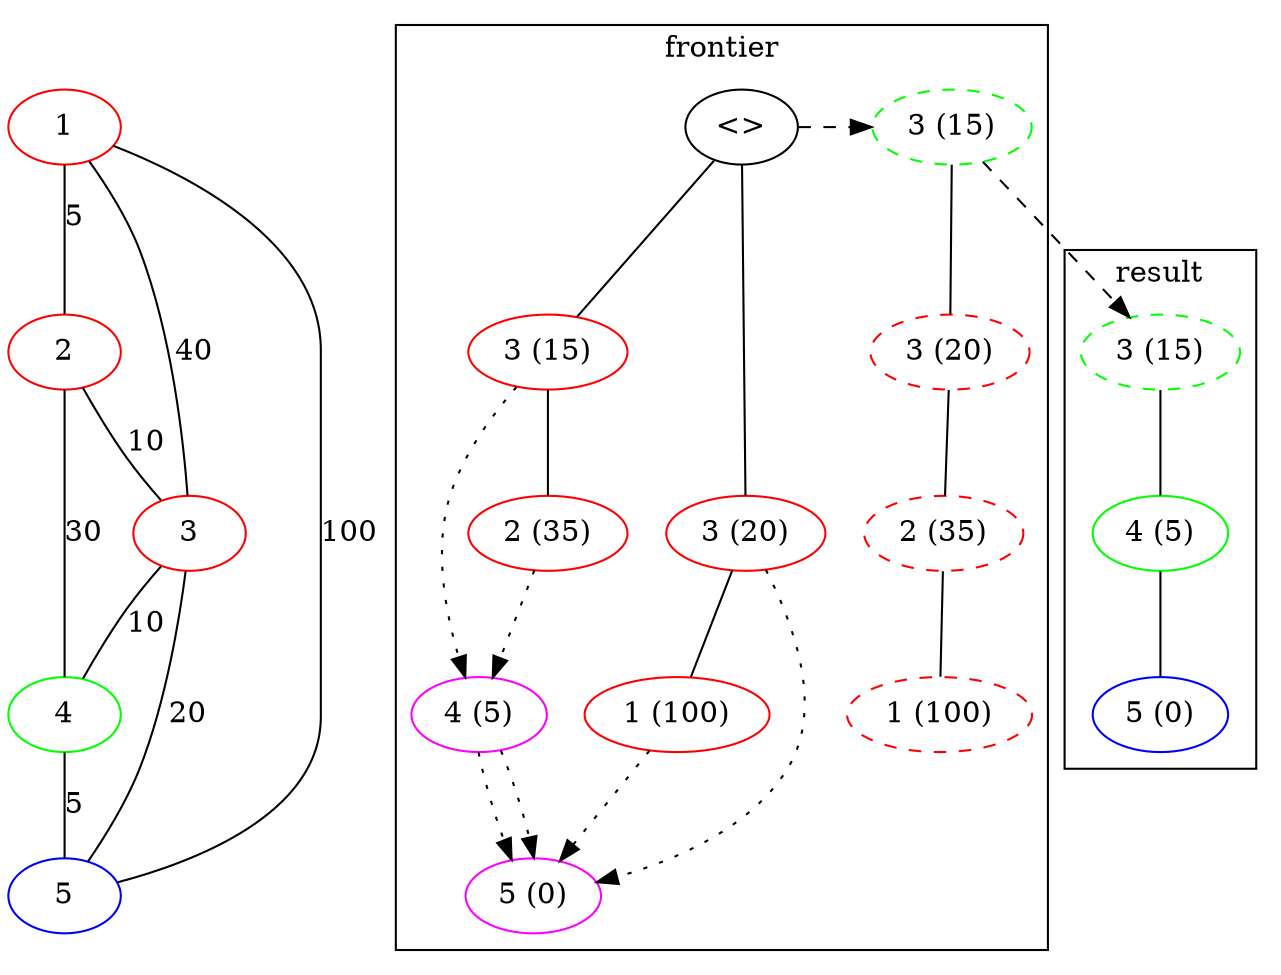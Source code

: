 graph {
    subgraph {
        d1[label=1,color=red]
        d2[label=2,color=red]
        d3[label=3,color=red]
        d4[label=4,color=green]
        d5[label=5,color=blue]
        edge[weight=95,label=5];
        d1 -- d2;
        edge[weight=60,label=40];
        d1 -- d3;
        edge[weight=1,label=100];
        d1 -- d5;
        edge[weight=90,label=10];
        d2 -- d3;
        edge[weight=70,label=30];
        d2 -- d4;
        edge[weight=90,label=10];
        d3 -- d4;
        edge[weight=80,label=20];
        d3 -- d5;
        edge[weight=95,label=5];
        d4 -- d5;
    }
    subgraph cluster0 {
        label="frontier";
        subgraph {
            f1[label="1 (100)",color=red];
            f3_4[label="3 (15)",color=red];
            f2_4[label="2 (35)",color=red];
            f3[label="3 (20)",color=red];
            fh5[label="5 (0)",color=magenta];
            fh4[label="4 (5)",color=magenta];
            f3 -- f1;
            f3_4 -- f2_4;
            merge -- f3;
            merge -- f3_4;
            edge[style=dotted,dir=forward];
            f3_4 -- fh4 -- fh5;
            f2_4 -- fh4 -- fh5;
            f1   -- fh5;
            f3   -- fh5;
        }
        subgraph {
            node[style=dashed];
            g1[label="1 (100)",color=red];
            g2_4[label="2 (35)",color=red];
            g3[label="3 (20)",color=red];
            merge[label="<>"];
            g3_4 -- g3 -- g2_4 -- g1
        }
        {
            rank=same;
            merge[label="<>"];
            g3_4[label="3 (15)",color=green];
            edge[style=dashed, dir=forward];
            merge -- g3_4;
        }
    }
    {
      edge[style=dashed, dir=forward];
      g3_4 -- h3;
    }
    subgraph cluster1{
        label="result";
        h1[label="5 (0)",color=blue];
        h3[label="3 (15)", style=dashed, color=green];
        h4[label="4 (5)",color=green];
        h3 -- h4 -- h1;
    }
}
